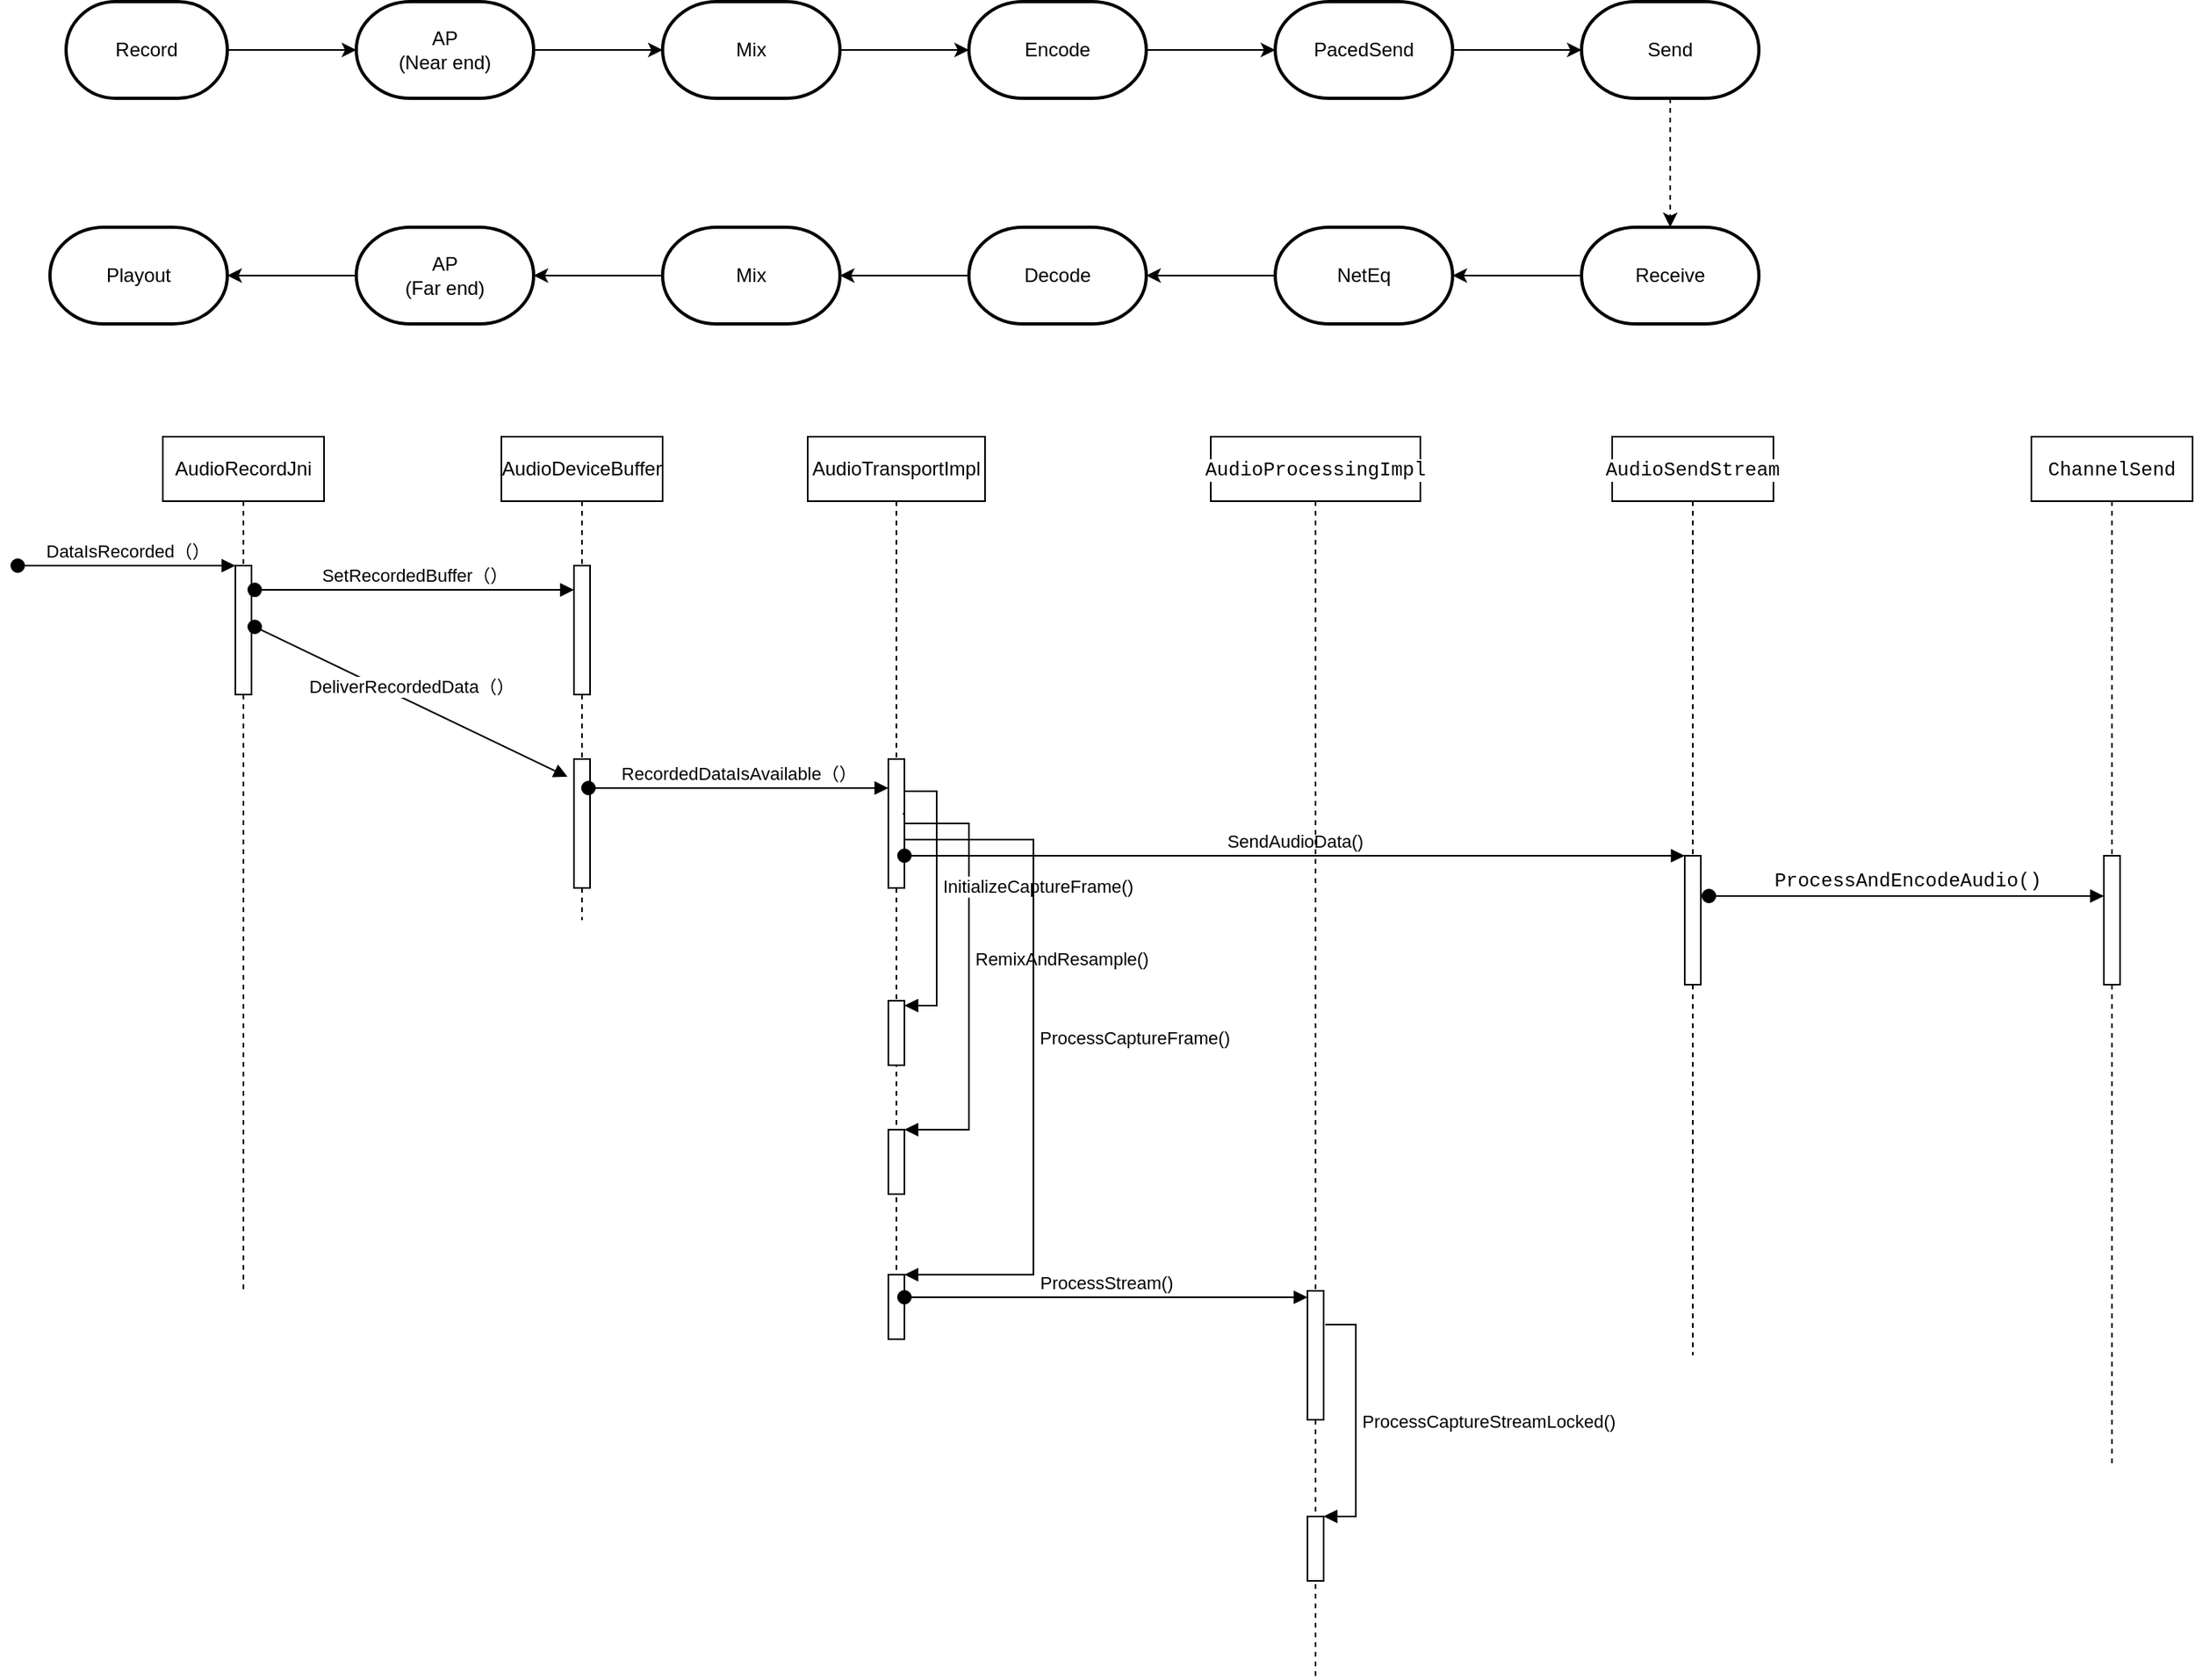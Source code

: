 <mxfile version="13.7.5" type="github">
  <diagram id="JkeRft6qGolwoDxWWTEW" name="Page-1">
    <mxGraphModel dx="1344" dy="843" grid="1" gridSize="10" guides="1" tooltips="1" connect="1" arrows="1" fold="1" page="1" pageScale="1" pageWidth="827" pageHeight="1169" math="0" shadow="0">
      <root>
        <mxCell id="0" />
        <mxCell id="1" parent="0" />
        <mxCell id="Ra-KWsMkVuExXTRktj2i-1" value="AudioRecordJni" style="shape=umlLifeline;perimeter=lifelinePerimeter;whiteSpace=wrap;html=1;container=1;collapsible=0;recursiveResize=0;outlineConnect=0;" vertex="1" parent="1">
          <mxGeometry x="220" y="340" width="100" height="530" as="geometry" />
        </mxCell>
        <mxCell id="Ra-KWsMkVuExXTRktj2i-6" value="" style="html=1;points=[];perimeter=orthogonalPerimeter;" vertex="1" parent="Ra-KWsMkVuExXTRktj2i-1">
          <mxGeometry x="45" y="80" width="10" height="80" as="geometry" />
        </mxCell>
        <mxCell id="Ra-KWsMkVuExXTRktj2i-7" value="DataIsRecorded（）" style="html=1;verticalAlign=bottom;startArrow=oval;endArrow=block;startSize=8;" edge="1" target="Ra-KWsMkVuExXTRktj2i-6" parent="Ra-KWsMkVuExXTRktj2i-1">
          <mxGeometry relative="1" as="geometry">
            <mxPoint x="-90" y="80" as="sourcePoint" />
          </mxGeometry>
        </mxCell>
        <mxCell id="Ra-KWsMkVuExXTRktj2i-8" value="AudioDeviceBuffer" style="shape=umlLifeline;perimeter=lifelinePerimeter;whiteSpace=wrap;html=1;container=1;collapsible=0;recursiveResize=0;outlineConnect=0;" vertex="1" parent="1">
          <mxGeometry x="430" y="340" width="100" height="300" as="geometry" />
        </mxCell>
        <mxCell id="Ra-KWsMkVuExXTRktj2i-9" value="" style="html=1;points=[];perimeter=orthogonalPerimeter;" vertex="1" parent="Ra-KWsMkVuExXTRktj2i-8">
          <mxGeometry x="45" y="80" width="10" height="80" as="geometry" />
        </mxCell>
        <mxCell id="Ra-KWsMkVuExXTRktj2i-11" value="" style="html=1;points=[];perimeter=orthogonalPerimeter;" vertex="1" parent="Ra-KWsMkVuExXTRktj2i-8">
          <mxGeometry x="45" y="200" width="10" height="80" as="geometry" />
        </mxCell>
        <mxCell id="Ra-KWsMkVuExXTRktj2i-10" value="SetRecordedBuffer（）" style="html=1;verticalAlign=bottom;startArrow=oval;endArrow=block;startSize=8;exitX=1.2;exitY=0.188;exitDx=0;exitDy=0;exitPerimeter=0;" edge="1" target="Ra-KWsMkVuExXTRktj2i-9" parent="1" source="Ra-KWsMkVuExXTRktj2i-6">
          <mxGeometry relative="1" as="geometry">
            <mxPoint x="290" y="520" as="sourcePoint" />
          </mxGeometry>
        </mxCell>
        <mxCell id="Ra-KWsMkVuExXTRktj2i-12" value="DeliverRecordedData（）" style="html=1;verticalAlign=bottom;startArrow=oval;endArrow=block;startSize=8;exitX=1.2;exitY=0.475;exitDx=0;exitDy=0;exitPerimeter=0;entryX=-0.4;entryY=0.138;entryDx=0;entryDy=0;entryPerimeter=0;" edge="1" target="Ra-KWsMkVuExXTRktj2i-11" parent="1" source="Ra-KWsMkVuExXTRktj2i-6">
          <mxGeometry relative="1" as="geometry">
            <mxPoint x="415" y="545" as="sourcePoint" />
          </mxGeometry>
        </mxCell>
        <mxCell id="Ra-KWsMkVuExXTRktj2i-13" value="AudioTransportImpl" style="shape=umlLifeline;perimeter=lifelinePerimeter;whiteSpace=wrap;html=1;container=1;collapsible=0;recursiveResize=0;outlineConnect=0;" vertex="1" parent="1">
          <mxGeometry x="620" y="340" width="110" height="560" as="geometry" />
        </mxCell>
        <mxCell id="Ra-KWsMkVuExXTRktj2i-14" value="" style="html=1;points=[];perimeter=orthogonalPerimeter;" vertex="1" parent="Ra-KWsMkVuExXTRktj2i-13">
          <mxGeometry x="50" y="200" width="10" height="80" as="geometry" />
        </mxCell>
        <mxCell id="Ra-KWsMkVuExXTRktj2i-20" value="" style="html=1;points=[];perimeter=orthogonalPerimeter;" vertex="1" parent="Ra-KWsMkVuExXTRktj2i-13">
          <mxGeometry x="50" y="430" width="10" height="40" as="geometry" />
        </mxCell>
        <mxCell id="Ra-KWsMkVuExXTRktj2i-21" value="RemixAndResample()" style="edgeStyle=orthogonalEdgeStyle;html=1;align=left;spacingLeft=2;endArrow=block;rounded=0;entryX=1;entryY=0;exitX=1;exitY=0.775;exitDx=0;exitDy=0;exitPerimeter=0;" edge="1" target="Ra-KWsMkVuExXTRktj2i-20" parent="Ra-KWsMkVuExXTRktj2i-13" source="Ra-KWsMkVuExXTRktj2i-14">
          <mxGeometry relative="1" as="geometry">
            <mxPoint x="55" y="410" as="sourcePoint" />
            <Array as="points">
              <mxPoint x="60" y="240" />
              <mxPoint x="100" y="240" />
              <mxPoint x="100" y="430" />
            </Array>
          </mxGeometry>
        </mxCell>
        <mxCell id="Ra-KWsMkVuExXTRktj2i-17" value="" style="html=1;points=[];perimeter=orthogonalPerimeter;" vertex="1" parent="Ra-KWsMkVuExXTRktj2i-13">
          <mxGeometry x="50" y="350" width="10" height="40" as="geometry" />
        </mxCell>
        <mxCell id="Ra-KWsMkVuExXTRktj2i-18" value="InitializeCaptureFrame()" style="edgeStyle=orthogonalEdgeStyle;html=1;align=left;spacingLeft=2;endArrow=block;rounded=0;entryX=1;entryY=0;exitX=0.9;exitY=0.388;exitDx=0;exitDy=0;exitPerimeter=0;" edge="1" parent="Ra-KWsMkVuExXTRktj2i-13">
          <mxGeometry relative="1" as="geometry">
            <mxPoint x="59" y="234.04" as="sourcePoint" />
            <Array as="points">
              <mxPoint x="60" y="234" />
              <mxPoint x="60" y="220" />
              <mxPoint x="80" y="220" />
              <mxPoint x="80" y="353" />
            </Array>
            <mxPoint x="60" y="353" as="targetPoint" />
          </mxGeometry>
        </mxCell>
        <mxCell id="Ra-KWsMkVuExXTRktj2i-22" value="" style="html=1;points=[];perimeter=orthogonalPerimeter;" vertex="1" parent="Ra-KWsMkVuExXTRktj2i-13">
          <mxGeometry x="50" y="520" width="10" height="40" as="geometry" />
        </mxCell>
        <mxCell id="Ra-KWsMkVuExXTRktj2i-23" value="ProcessCaptureFrame()" style="edgeStyle=orthogonalEdgeStyle;html=1;align=left;spacingLeft=2;endArrow=block;rounded=0;entryX=1;entryY=0;exitX=1;exitY=0.925;exitDx=0;exitDy=0;exitPerimeter=0;" edge="1" target="Ra-KWsMkVuExXTRktj2i-22" parent="Ra-KWsMkVuExXTRktj2i-13" source="Ra-KWsMkVuExXTRktj2i-14">
          <mxGeometry relative="1" as="geometry">
            <mxPoint x="55" y="500" as="sourcePoint" />
            <Array as="points">
              <mxPoint x="60" y="250" />
              <mxPoint x="140" y="250" />
              <mxPoint x="140" y="520" />
            </Array>
          </mxGeometry>
        </mxCell>
        <mxCell id="Ra-KWsMkVuExXTRktj2i-15" value="RecordedDataIsAvailable（）" style="html=1;verticalAlign=bottom;startArrow=oval;endArrow=block;startSize=8;exitX=0.9;exitY=0.225;exitDx=0;exitDy=0;exitPerimeter=0;" edge="1" target="Ra-KWsMkVuExXTRktj2i-14" parent="1" source="Ra-KWsMkVuExXTRktj2i-11">
          <mxGeometry relative="1" as="geometry">
            <mxPoint x="610" y="540" as="sourcePoint" />
          </mxGeometry>
        </mxCell>
        <mxCell id="Ra-KWsMkVuExXTRktj2i-16" value="&lt;div style=&quot;font-family: &amp;#34;menlo&amp;#34; , &amp;#34;monaco&amp;#34; , &amp;#34;courier new&amp;#34; , monospace ; line-height: 18px&quot;&gt;&lt;span style=&quot;background-color: rgb(255 , 255 , 255)&quot;&gt;AudioSendStream&lt;/span&gt;&lt;/div&gt;" style="shape=umlLifeline;perimeter=lifelinePerimeter;whiteSpace=wrap;html=1;container=1;collapsible=0;recursiveResize=0;outlineConnect=0;" vertex="1" parent="1">
          <mxGeometry x="1119" y="340" width="100" height="570" as="geometry" />
        </mxCell>
        <mxCell id="Ra-KWsMkVuExXTRktj2i-24" value="" style="html=1;points=[];perimeter=orthogonalPerimeter;" vertex="1" parent="Ra-KWsMkVuExXTRktj2i-16">
          <mxGeometry x="45" y="260" width="10" height="80" as="geometry" />
        </mxCell>
        <mxCell id="Ra-KWsMkVuExXTRktj2i-25" value="SendAudioData()" style="html=1;verticalAlign=bottom;startArrow=oval;endArrow=block;startSize=8;exitX=1;exitY=0.75;exitDx=0;exitDy=0;exitPerimeter=0;" edge="1" target="Ra-KWsMkVuExXTRktj2i-24" parent="1" source="Ra-KWsMkVuExXTRktj2i-14">
          <mxGeometry relative="1" as="geometry">
            <mxPoint x="945" y="600" as="sourcePoint" />
          </mxGeometry>
        </mxCell>
        <mxCell id="Ra-KWsMkVuExXTRktj2i-26" value="&lt;div style=&quot;font-family: &amp;#34;menlo&amp;#34; , &amp;#34;monaco&amp;#34; , &amp;#34;courier new&amp;#34; , monospace ; line-height: 18px&quot;&gt;&lt;div style=&quot;font-family: &amp;#34;menlo&amp;#34; , &amp;#34;monaco&amp;#34; , &amp;#34;courier new&amp;#34; , monospace ; line-height: 18px&quot;&gt;&lt;span style=&quot;background-color: rgb(255 , 255 , 255)&quot;&gt;ChannelSend&lt;/span&gt;&lt;/div&gt;&lt;/div&gt;" style="shape=umlLifeline;perimeter=lifelinePerimeter;whiteSpace=wrap;html=1;container=1;collapsible=0;recursiveResize=0;outlineConnect=0;" vertex="1" parent="1">
          <mxGeometry x="1379" y="340" width="100" height="640" as="geometry" />
        </mxCell>
        <mxCell id="Ra-KWsMkVuExXTRktj2i-27" value="" style="html=1;points=[];perimeter=orthogonalPerimeter;" vertex="1" parent="Ra-KWsMkVuExXTRktj2i-26">
          <mxGeometry x="45" y="260" width="10" height="80" as="geometry" />
        </mxCell>
        <mxCell id="Ra-KWsMkVuExXTRktj2i-28" value="&lt;span style=&quot;font-family: &amp;#34;menlo&amp;#34; , &amp;#34;monaco&amp;#34; , &amp;#34;courier new&amp;#34; , monospace ; font-size: 12px&quot;&gt;ProcessAndEncodeAudio()&lt;/span&gt;" style="html=1;verticalAlign=bottom;startArrow=oval;endArrow=block;startSize=8;" edge="1" target="Ra-KWsMkVuExXTRktj2i-27" parent="1">
          <mxGeometry relative="1" as="geometry">
            <mxPoint x="1179" y="625" as="sourcePoint" />
          </mxGeometry>
        </mxCell>
        <mxCell id="Ra-KWsMkVuExXTRktj2i-29" value="&lt;div style=&quot;font-family: &amp;#34;menlo&amp;#34; , &amp;#34;monaco&amp;#34; , &amp;#34;courier new&amp;#34; , monospace ; line-height: 18px&quot;&gt;&lt;span style=&quot;background-color: rgb(255 , 255 , 255)&quot;&gt;AudioProcessingImpl&lt;/span&gt;&lt;/div&gt;" style="shape=umlLifeline;perimeter=lifelinePerimeter;whiteSpace=wrap;html=1;container=1;collapsible=0;recursiveResize=0;outlineConnect=0;" vertex="1" parent="1">
          <mxGeometry x="870" y="340" width="130" height="770" as="geometry" />
        </mxCell>
        <mxCell id="Ra-KWsMkVuExXTRktj2i-30" value="" style="html=1;points=[];perimeter=orthogonalPerimeter;" vertex="1" parent="Ra-KWsMkVuExXTRktj2i-29">
          <mxGeometry x="60" y="530" width="10" height="80" as="geometry" />
        </mxCell>
        <mxCell id="Ra-KWsMkVuExXTRktj2i-31" value="ProcessStream()" style="html=1;verticalAlign=bottom;startArrow=oval;endArrow=block;startSize=8;entryX=0;entryY=0.05;entryDx=0;entryDy=0;entryPerimeter=0;" edge="1" target="Ra-KWsMkVuExXTRktj2i-30" parent="1">
          <mxGeometry relative="1" as="geometry">
            <mxPoint x="680" y="874" as="sourcePoint" />
          </mxGeometry>
        </mxCell>
        <mxCell id="Ra-KWsMkVuExXTRktj2i-32" value="" style="html=1;points=[];perimeter=orthogonalPerimeter;" vertex="1" parent="1">
          <mxGeometry x="930" y="1010" width="10" height="40" as="geometry" />
        </mxCell>
        <mxCell id="Ra-KWsMkVuExXTRktj2i-33" value="ProcessCaptureStreamLocked()" style="edgeStyle=orthogonalEdgeStyle;html=1;align=left;spacingLeft=2;endArrow=block;rounded=0;entryX=1;entryY=0;exitX=1.1;exitY=0.263;exitDx=0;exitDy=0;exitPerimeter=0;" edge="1" target="Ra-KWsMkVuExXTRktj2i-32" parent="1" source="Ra-KWsMkVuExXTRktj2i-30">
          <mxGeometry relative="1" as="geometry">
            <mxPoint x="935" y="990" as="sourcePoint" />
            <Array as="points">
              <mxPoint x="960" y="891" />
              <mxPoint x="960" y="1010" />
            </Array>
          </mxGeometry>
        </mxCell>
        <mxCell id="Ra-KWsMkVuExXTRktj2i-35" style="edgeStyle=orthogonalEdgeStyle;rounded=0;orthogonalLoop=1;jettySize=auto;html=1;" edge="1" parent="1" source="Ra-KWsMkVuExXTRktj2i-34">
          <mxGeometry relative="1" as="geometry">
            <mxPoint x="340" y="100" as="targetPoint" />
          </mxGeometry>
        </mxCell>
        <mxCell id="Ra-KWsMkVuExXTRktj2i-34" value="Record" style="strokeWidth=2;html=1;shape=mxgraph.flowchart.terminator;whiteSpace=wrap;" vertex="1" parent="1">
          <mxGeometry x="160" y="70" width="100" height="60" as="geometry" />
        </mxCell>
        <mxCell id="Ra-KWsMkVuExXTRktj2i-38" value="" style="edgeStyle=orthogonalEdgeStyle;rounded=0;orthogonalLoop=1;jettySize=auto;html=1;" edge="1" parent="1" source="Ra-KWsMkVuExXTRktj2i-36" target="Ra-KWsMkVuExXTRktj2i-37">
          <mxGeometry relative="1" as="geometry" />
        </mxCell>
        <mxCell id="Ra-KWsMkVuExXTRktj2i-36" value="AP&lt;br&gt;(Near end)" style="strokeWidth=2;html=1;shape=mxgraph.flowchart.terminator;whiteSpace=wrap;" vertex="1" parent="1">
          <mxGeometry x="340" y="70" width="110" height="60" as="geometry" />
        </mxCell>
        <mxCell id="Ra-KWsMkVuExXTRktj2i-40" value="" style="edgeStyle=orthogonalEdgeStyle;rounded=0;orthogonalLoop=1;jettySize=auto;html=1;" edge="1" parent="1" source="Ra-KWsMkVuExXTRktj2i-37" target="Ra-KWsMkVuExXTRktj2i-39">
          <mxGeometry relative="1" as="geometry" />
        </mxCell>
        <mxCell id="Ra-KWsMkVuExXTRktj2i-37" value="Mix" style="strokeWidth=2;html=1;shape=mxgraph.flowchart.terminator;whiteSpace=wrap;" vertex="1" parent="1">
          <mxGeometry x="530" y="70" width="110" height="60" as="geometry" />
        </mxCell>
        <mxCell id="Ra-KWsMkVuExXTRktj2i-42" value="" style="edgeStyle=orthogonalEdgeStyle;rounded=0;orthogonalLoop=1;jettySize=auto;html=1;" edge="1" parent="1" source="Ra-KWsMkVuExXTRktj2i-39" target="Ra-KWsMkVuExXTRktj2i-41">
          <mxGeometry relative="1" as="geometry" />
        </mxCell>
        <mxCell id="Ra-KWsMkVuExXTRktj2i-39" value="Encode" style="strokeWidth=2;html=1;shape=mxgraph.flowchart.terminator;whiteSpace=wrap;" vertex="1" parent="1">
          <mxGeometry x="720" y="70" width="110" height="60" as="geometry" />
        </mxCell>
        <mxCell id="Ra-KWsMkVuExXTRktj2i-44" value="" style="edgeStyle=orthogonalEdgeStyle;rounded=0;orthogonalLoop=1;jettySize=auto;html=1;" edge="1" parent="1" source="Ra-KWsMkVuExXTRktj2i-41" target="Ra-KWsMkVuExXTRktj2i-43">
          <mxGeometry relative="1" as="geometry" />
        </mxCell>
        <mxCell id="Ra-KWsMkVuExXTRktj2i-41" value="PacedSend" style="strokeWidth=2;html=1;shape=mxgraph.flowchart.terminator;whiteSpace=wrap;" vertex="1" parent="1">
          <mxGeometry x="910" y="70" width="110" height="60" as="geometry" />
        </mxCell>
        <mxCell id="Ra-KWsMkVuExXTRktj2i-46" value="" style="edgeStyle=orthogonalEdgeStyle;rounded=0;orthogonalLoop=1;jettySize=auto;html=1;dashed=1;" edge="1" parent="1" source="Ra-KWsMkVuExXTRktj2i-43" target="Ra-KWsMkVuExXTRktj2i-45">
          <mxGeometry relative="1" as="geometry" />
        </mxCell>
        <mxCell id="Ra-KWsMkVuExXTRktj2i-43" value="Send" style="strokeWidth=2;html=1;shape=mxgraph.flowchart.terminator;whiteSpace=wrap;" vertex="1" parent="1">
          <mxGeometry x="1100" y="70" width="110" height="60" as="geometry" />
        </mxCell>
        <mxCell id="Ra-KWsMkVuExXTRktj2i-49" value="" style="edgeStyle=orthogonalEdgeStyle;rounded=0;orthogonalLoop=1;jettySize=auto;html=1;" edge="1" parent="1" source="Ra-KWsMkVuExXTRktj2i-45" target="Ra-KWsMkVuExXTRktj2i-48">
          <mxGeometry relative="1" as="geometry" />
        </mxCell>
        <mxCell id="Ra-KWsMkVuExXTRktj2i-45" value="Receive" style="strokeWidth=2;html=1;shape=mxgraph.flowchart.terminator;whiteSpace=wrap;" vertex="1" parent="1">
          <mxGeometry x="1100" y="210" width="110" height="60" as="geometry" />
        </mxCell>
        <mxCell id="Ra-KWsMkVuExXTRktj2i-51" value="" style="edgeStyle=orthogonalEdgeStyle;rounded=0;orthogonalLoop=1;jettySize=auto;html=1;" edge="1" parent="1" source="Ra-KWsMkVuExXTRktj2i-48" target="Ra-KWsMkVuExXTRktj2i-50">
          <mxGeometry relative="1" as="geometry" />
        </mxCell>
        <mxCell id="Ra-KWsMkVuExXTRktj2i-48" value="NetEq" style="strokeWidth=2;html=1;shape=mxgraph.flowchart.terminator;whiteSpace=wrap;" vertex="1" parent="1">
          <mxGeometry x="910" y="210" width="110" height="60" as="geometry" />
        </mxCell>
        <mxCell id="Ra-KWsMkVuExXTRktj2i-53" value="" style="edgeStyle=orthogonalEdgeStyle;rounded=0;orthogonalLoop=1;jettySize=auto;html=1;" edge="1" parent="1" source="Ra-KWsMkVuExXTRktj2i-50" target="Ra-KWsMkVuExXTRktj2i-52">
          <mxGeometry relative="1" as="geometry" />
        </mxCell>
        <mxCell id="Ra-KWsMkVuExXTRktj2i-50" value="Decode" style="strokeWidth=2;html=1;shape=mxgraph.flowchart.terminator;whiteSpace=wrap;" vertex="1" parent="1">
          <mxGeometry x="720" y="210" width="110" height="60" as="geometry" />
        </mxCell>
        <mxCell id="Ra-KWsMkVuExXTRktj2i-55" value="" style="edgeStyle=orthogonalEdgeStyle;rounded=0;orthogonalLoop=1;jettySize=auto;html=1;" edge="1" parent="1" source="Ra-KWsMkVuExXTRktj2i-52" target="Ra-KWsMkVuExXTRktj2i-54">
          <mxGeometry relative="1" as="geometry" />
        </mxCell>
        <mxCell id="Ra-KWsMkVuExXTRktj2i-52" value="Mix" style="strokeWidth=2;html=1;shape=mxgraph.flowchart.terminator;whiteSpace=wrap;" vertex="1" parent="1">
          <mxGeometry x="530" y="210" width="110" height="60" as="geometry" />
        </mxCell>
        <mxCell id="Ra-KWsMkVuExXTRktj2i-57" value="" style="edgeStyle=orthogonalEdgeStyle;rounded=0;orthogonalLoop=1;jettySize=auto;html=1;" edge="1" parent="1" source="Ra-KWsMkVuExXTRktj2i-54" target="Ra-KWsMkVuExXTRktj2i-56">
          <mxGeometry relative="1" as="geometry" />
        </mxCell>
        <mxCell id="Ra-KWsMkVuExXTRktj2i-54" value="AP&lt;br&gt;(Far end)" style="strokeWidth=2;html=1;shape=mxgraph.flowchart.terminator;whiteSpace=wrap;" vertex="1" parent="1">
          <mxGeometry x="340" y="210" width="110" height="60" as="geometry" />
        </mxCell>
        <mxCell id="Ra-KWsMkVuExXTRktj2i-56" value="Playout" style="strokeWidth=2;html=1;shape=mxgraph.flowchart.terminator;whiteSpace=wrap;" vertex="1" parent="1">
          <mxGeometry x="150" y="210" width="110" height="60" as="geometry" />
        </mxCell>
      </root>
    </mxGraphModel>
  </diagram>
</mxfile>
